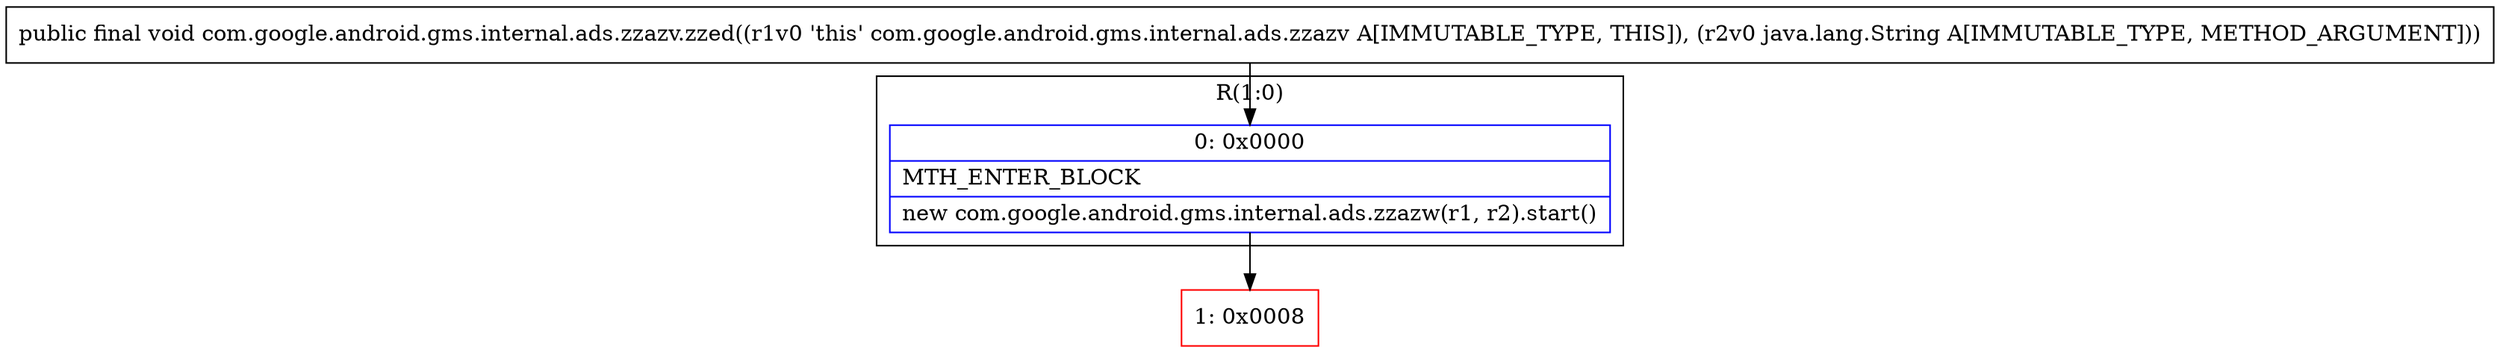 digraph "CFG forcom.google.android.gms.internal.ads.zzazv.zzed(Ljava\/lang\/String;)V" {
subgraph cluster_Region_1064021376 {
label = "R(1:0)";
node [shape=record,color=blue];
Node_0 [shape=record,label="{0\:\ 0x0000|MTH_ENTER_BLOCK\l|new com.google.android.gms.internal.ads.zzazw(r1, r2).start()\l}"];
}
Node_1 [shape=record,color=red,label="{1\:\ 0x0008}"];
MethodNode[shape=record,label="{public final void com.google.android.gms.internal.ads.zzazv.zzed((r1v0 'this' com.google.android.gms.internal.ads.zzazv A[IMMUTABLE_TYPE, THIS]), (r2v0 java.lang.String A[IMMUTABLE_TYPE, METHOD_ARGUMENT])) }"];
MethodNode -> Node_0;
Node_0 -> Node_1;
}

